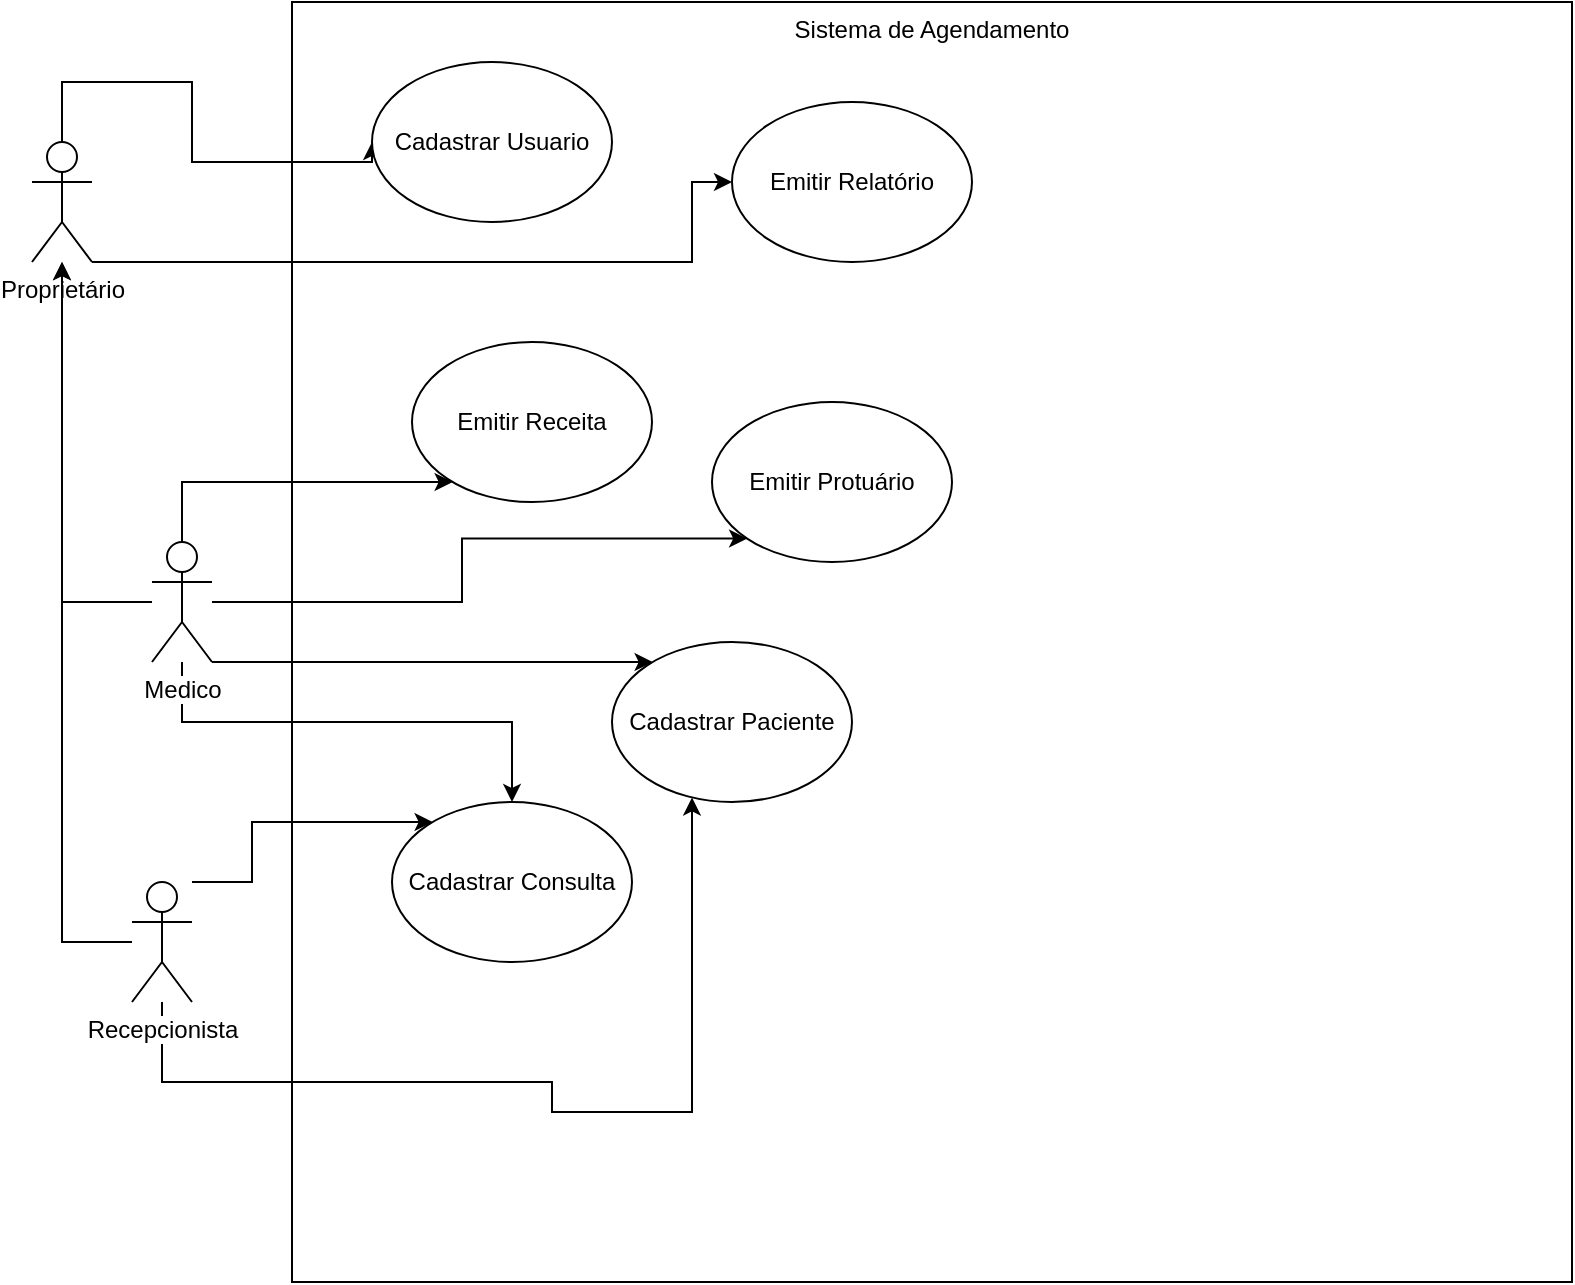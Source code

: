 <mxfile version="13.1.0" type="device"><diagram id="-La3UldvBvL9uetoJC-9" name="Page-1"><mxGraphModel dx="1006" dy="492" grid="1" gridSize="10" guides="1" tooltips="1" connect="1" arrows="1" fold="1" page="1" pageScale="1" pageWidth="827" pageHeight="1169" math="0" shadow="0"><root><mxCell id="0"/><mxCell id="1" parent="0"/><mxCell id="7FZy_9W-fO43EiBOvtU9-6" value="Sistema de Agendamento" style="whiteSpace=wrap;html=1;aspect=fixed;verticalAlign=top;" parent="1" vertex="1"><mxGeometry x="160" y="30" width="640" height="640" as="geometry"/></mxCell><mxCell id="7FZy_9W-fO43EiBOvtU9-3" style="edgeStyle=orthogonalEdgeStyle;rounded=0;orthogonalLoop=1;jettySize=auto;html=1;entryX=0;entryY=0.5;entryDx=0;entryDy=0;" parent="1" source="7FZy_9W-fO43EiBOvtU9-1" target="7FZy_9W-fO43EiBOvtU9-2" edge="1"><mxGeometry relative="1" as="geometry"><Array as="points"><mxPoint x="45" y="70"/><mxPoint x="110" y="70"/><mxPoint x="110" y="110"/><mxPoint x="200" y="110"/></Array></mxGeometry></mxCell><mxCell id="7FZy_9W-fO43EiBOvtU9-5" style="edgeStyle=orthogonalEdgeStyle;rounded=0;orthogonalLoop=1;jettySize=auto;html=1;" parent="1" source="7FZy_9W-fO43EiBOvtU9-1" target="7FZy_9W-fO43EiBOvtU9-4" edge="1"><mxGeometry relative="1" as="geometry"><Array as="points"><mxPoint x="360" y="160"/><mxPoint x="360" y="120"/></Array></mxGeometry></mxCell><mxCell id="7FZy_9W-fO43EiBOvtU9-1" value="Proprietário" style="shape=umlActor;verticalLabelPosition=bottom;labelBackgroundColor=#ffffff;verticalAlign=top;html=1;outlineConnect=0;" parent="1" vertex="1"><mxGeometry x="30" y="100" width="30" height="60" as="geometry"/></mxCell><mxCell id="7FZy_9W-fO43EiBOvtU9-2" value="Cadastrar Usuario" style="ellipse;whiteSpace=wrap;html=1;" parent="1" vertex="1"><mxGeometry x="200" y="60" width="120" height="80" as="geometry"/></mxCell><mxCell id="7FZy_9W-fO43EiBOvtU9-4" value="Emitir Relatório" style="ellipse;whiteSpace=wrap;html=1;" parent="1" vertex="1"><mxGeometry x="380" y="80" width="120" height="80" as="geometry"/></mxCell><mxCell id="7FZy_9W-fO43EiBOvtU9-14" style="edgeStyle=orthogonalEdgeStyle;rounded=0;orthogonalLoop=1;jettySize=auto;html=1;" parent="1" source="7FZy_9W-fO43EiBOvtU9-7" target="7FZy_9W-fO43EiBOvtU9-1" edge="1"><mxGeometry relative="1" as="geometry"><Array as="points"><mxPoint x="45" y="330"/></Array></mxGeometry></mxCell><mxCell id="7FZy_9W-fO43EiBOvtU9-16" style="edgeStyle=orthogonalEdgeStyle;rounded=0;orthogonalLoop=1;jettySize=auto;html=1;" parent="1" source="7FZy_9W-fO43EiBOvtU9-7" target="7FZy_9W-fO43EiBOvtU9-15" edge="1"><mxGeometry relative="1" as="geometry"><Array as="points"><mxPoint x="105" y="390"/></Array></mxGeometry></mxCell><mxCell id="7FZy_9W-fO43EiBOvtU9-22" style="edgeStyle=orthogonalEdgeStyle;rounded=0;orthogonalLoop=1;jettySize=auto;html=1;" parent="1" source="7FZy_9W-fO43EiBOvtU9-7" target="7FZy_9W-fO43EiBOvtU9-21" edge="1"><mxGeometry relative="1" as="geometry"><Array as="points"><mxPoint x="105" y="270"/></Array></mxGeometry></mxCell><mxCell id="7FZy_9W-fO43EiBOvtU9-24" style="edgeStyle=orthogonalEdgeStyle;rounded=0;orthogonalLoop=1;jettySize=auto;html=1;entryX=0;entryY=1;entryDx=0;entryDy=0;" parent="1" source="7FZy_9W-fO43EiBOvtU9-7" target="7FZy_9W-fO43EiBOvtU9-23" edge="1"><mxGeometry relative="1" as="geometry"><Array as="points"><mxPoint x="245" y="330"/><mxPoint x="245" y="298"/></Array></mxGeometry></mxCell><mxCell id="D_OEnTh8bQ0lhEQKCSXP-1" style="edgeStyle=orthogonalEdgeStyle;rounded=0;orthogonalLoop=1;jettySize=auto;html=1;" edge="1" parent="1" source="7FZy_9W-fO43EiBOvtU9-7" target="7FZy_9W-fO43EiBOvtU9-19"><mxGeometry relative="1" as="geometry"><Array as="points"><mxPoint x="210" y="360"/><mxPoint x="210" y="360"/></Array></mxGeometry></mxCell><mxCell id="7FZy_9W-fO43EiBOvtU9-7" value="Medico" style="shape=umlActor;verticalLabelPosition=bottom;labelBackgroundColor=#ffffff;verticalAlign=top;html=1;outlineConnect=0;" parent="1" vertex="1"><mxGeometry x="90" y="300" width="30" height="60" as="geometry"/></mxCell><mxCell id="7FZy_9W-fO43EiBOvtU9-13" style="edgeStyle=orthogonalEdgeStyle;rounded=0;orthogonalLoop=1;jettySize=auto;html=1;" parent="1" source="7FZy_9W-fO43EiBOvtU9-10" target="7FZy_9W-fO43EiBOvtU9-1" edge="1"><mxGeometry relative="1" as="geometry"><Array as="points"><mxPoint x="45" y="500"/></Array></mxGeometry></mxCell><mxCell id="7FZy_9W-fO43EiBOvtU9-18" style="edgeStyle=orthogonalEdgeStyle;rounded=0;orthogonalLoop=1;jettySize=auto;html=1;" parent="1" source="7FZy_9W-fO43EiBOvtU9-10" target="7FZy_9W-fO43EiBOvtU9-15" edge="1"><mxGeometry relative="1" as="geometry"><mxPoint x="120" y="420" as="targetPoint"/><Array as="points"><mxPoint x="140" y="470"/><mxPoint x="140" y="440"/></Array></mxGeometry></mxCell><mxCell id="7FZy_9W-fO43EiBOvtU9-20" style="edgeStyle=orthogonalEdgeStyle;rounded=0;orthogonalLoop=1;jettySize=auto;html=1;" parent="1" source="7FZy_9W-fO43EiBOvtU9-10" target="7FZy_9W-fO43EiBOvtU9-19" edge="1"><mxGeometry relative="1" as="geometry"><Array as="points"><mxPoint x="95" y="570"/><mxPoint x="290" y="570"/><mxPoint x="290" y="585"/><mxPoint x="360" y="585"/></Array></mxGeometry></mxCell><mxCell id="7FZy_9W-fO43EiBOvtU9-10" value="Recepcionista" style="shape=umlActor;verticalLabelPosition=bottom;labelBackgroundColor=#ffffff;verticalAlign=top;html=1;outlineConnect=0;" parent="1" vertex="1"><mxGeometry x="80" y="470" width="30" height="60" as="geometry"/></mxCell><mxCell id="7FZy_9W-fO43EiBOvtU9-15" value="Cadastrar Consulta" style="ellipse;whiteSpace=wrap;html=1;" parent="1" vertex="1"><mxGeometry x="210" y="430" width="120" height="80" as="geometry"/></mxCell><mxCell id="7FZy_9W-fO43EiBOvtU9-19" value="Cadastrar Paciente" style="ellipse;whiteSpace=wrap;html=1;" parent="1" vertex="1"><mxGeometry x="320" y="350" width="120" height="80" as="geometry"/></mxCell><mxCell id="7FZy_9W-fO43EiBOvtU9-21" value="Emitir Receita" style="ellipse;whiteSpace=wrap;html=1;" parent="1" vertex="1"><mxGeometry x="220" y="200" width="120" height="80" as="geometry"/></mxCell><mxCell id="7FZy_9W-fO43EiBOvtU9-23" value="Emitir Protuário" style="ellipse;whiteSpace=wrap;html=1;" parent="1" vertex="1"><mxGeometry x="370" y="230" width="120" height="80" as="geometry"/></mxCell></root></mxGraphModel></diagram></mxfile>